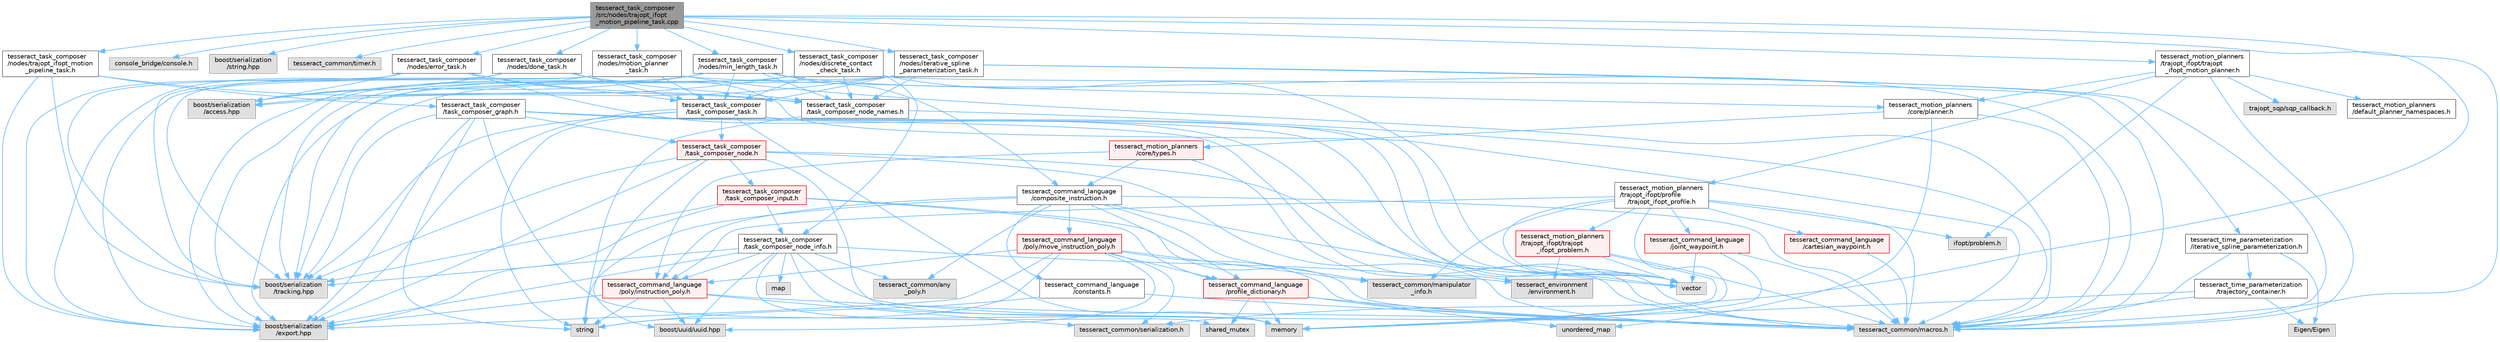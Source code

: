 digraph "tesseract_task_composer/src/nodes/trajopt_ifopt_motion_pipeline_task.cpp"
{
 // LATEX_PDF_SIZE
  bgcolor="transparent";
  edge [fontname=Helvetica,fontsize=10,labelfontname=Helvetica,labelfontsize=10];
  node [fontname=Helvetica,fontsize=10,shape=box,height=0.2,width=0.4];
  Node1 [label="tesseract_task_composer\l/src/nodes/trajopt_ifopt\l_motion_pipeline_task.cpp",height=0.2,width=0.4,color="gray40", fillcolor="grey60", style="filled", fontcolor="black",tooltip=" "];
  Node1 -> Node2 [color="steelblue1",style="solid"];
  Node2 [label="tesseract_common/macros.h",height=0.2,width=0.4,color="grey60", fillcolor="#E0E0E0", style="filled",tooltip=" "];
  Node1 -> Node3 [color="steelblue1",style="solid"];
  Node3 [label="console_bridge/console.h",height=0.2,width=0.4,color="grey60", fillcolor="#E0E0E0", style="filled",tooltip=" "];
  Node1 -> Node4 [color="steelblue1",style="solid"];
  Node4 [label="boost/serialization\l/string.hpp",height=0.2,width=0.4,color="grey60", fillcolor="#E0E0E0", style="filled",tooltip=" "];
  Node1 -> Node5 [color="steelblue1",style="solid"];
  Node5 [label="tesseract_common/timer.h",height=0.2,width=0.4,color="grey60", fillcolor="#E0E0E0", style="filled",tooltip=" "];
  Node1 -> Node6 [color="steelblue1",style="solid"];
  Node6 [label="tesseract_task_composer\l/nodes/trajopt_ifopt_motion\l_pipeline_task.h",height=0.2,width=0.4,color="grey40", fillcolor="white", style="filled",URL="$d2/d10/trajopt__ifopt__motion__pipeline__task_8h.html",tooltip=" "];
  Node6 -> Node7 [color="steelblue1",style="solid"];
  Node7 [label="tesseract_task_composer\l/task_composer_graph.h",height=0.2,width=0.4,color="grey40", fillcolor="white", style="filled",URL="$d4/d58/task__composer__graph_8h.html",tooltip="A task graph."];
  Node7 -> Node2 [color="steelblue1",style="solid"];
  Node7 -> Node8 [color="steelblue1",style="solid"];
  Node8 [label="string",height=0.2,width=0.4,color="grey60", fillcolor="#E0E0E0", style="filled",tooltip=" "];
  Node7 -> Node9 [color="steelblue1",style="solid"];
  Node9 [label="vector",height=0.2,width=0.4,color="grey60", fillcolor="#E0E0E0", style="filled",tooltip=" "];
  Node7 -> Node10 [color="steelblue1",style="solid"];
  Node10 [label="memory",height=0.2,width=0.4,color="grey60", fillcolor="#E0E0E0", style="filled",tooltip=" "];
  Node7 -> Node11 [color="steelblue1",style="solid"];
  Node11 [label="tesseract_task_composer\l/task_composer_node.h",height=0.2,width=0.4,color="red", fillcolor="#FFF0F0", style="filled",URL="$da/dbe/task__composer__node_8h.html",tooltip="A node in the pipeline."];
  Node11 -> Node2 [color="steelblue1",style="solid"];
  Node11 -> Node10 [color="steelblue1",style="solid"];
  Node11 -> Node9 [color="steelblue1",style="solid"];
  Node11 -> Node12 [color="steelblue1",style="solid"];
  Node12 [label="boost/uuid/uuid.hpp",height=0.2,width=0.4,color="grey60", fillcolor="#E0E0E0", style="filled",tooltip=" "];
  Node11 -> Node13 [color="steelblue1",style="solid"];
  Node13 [label="tesseract_task_composer\l/task_composer_input.h",height=0.2,width=0.4,color="red", fillcolor="#FFF0F0", style="filled",URL="$db/ddf/task__composer__input_8h.html",tooltip="The input data structure to the pipeline."];
  Node13 -> Node2 [color="steelblue1",style="solid"];
  Node13 -> Node15 [color="steelblue1",style="solid"];
  Node15 [label="tesseract_command_language\l/profile_dictionary.h",height=0.2,width=0.4,color="red", fillcolor="#FFF0F0", style="filled",URL="$dd/dd6/profile__dictionary_8h.html",tooltip="This is a profile dictionary for storing all profiles."];
  Node15 -> Node2 [color="steelblue1",style="solid"];
  Node15 -> Node19 [color="steelblue1",style="solid"];
  Node19 [label="unordered_map",height=0.2,width=0.4,color="grey60", fillcolor="#E0E0E0", style="filled",tooltip=" "];
  Node15 -> Node10 [color="steelblue1",style="solid"];
  Node15 -> Node21 [color="steelblue1",style="solid"];
  Node21 [label="shared_mutex",height=0.2,width=0.4,color="grey60", fillcolor="#E0E0E0", style="filled",tooltip=" "];
  Node13 -> Node26 [color="steelblue1",style="solid"];
  Node26 [label="tesseract_task_composer\l/task_composer_node_info.h",height=0.2,width=0.4,color="grey40", fillcolor="white", style="filled",URL="$d7/d2c/task__composer__node__info_8h.html",tooltip="Task composer node info."];
  Node26 -> Node2 [color="steelblue1",style="solid"];
  Node26 -> Node10 [color="steelblue1",style="solid"];
  Node26 -> Node21 [color="steelblue1",style="solid"];
  Node26 -> Node27 [color="steelblue1",style="solid"];
  Node27 [label="map",height=0.2,width=0.4,color="grey60", fillcolor="#E0E0E0", style="filled",tooltip=" "];
  Node26 -> Node12 [color="steelblue1",style="solid"];
  Node26 -> Node28 [color="steelblue1",style="solid"];
  Node28 [label="tesseract_environment\l/environment.h",height=0.2,width=0.4,color="grey60", fillcolor="#E0E0E0", style="filled",tooltip=" "];
  Node26 -> Node29 [color="steelblue1",style="solid"];
  Node29 [label="tesseract_command_language\l/poly/instruction_poly.h",height=0.2,width=0.4,color="red", fillcolor="#FFF0F0", style="filled",URL="$d1/db1/instruction__poly_8h.html",tooltip=" "];
  Node29 -> Node2 [color="steelblue1",style="solid"];
  Node29 -> Node8 [color="steelblue1",style="solid"];
  Node29 -> Node24 [color="steelblue1",style="solid"];
  Node24 [label="boost/serialization\l/export.hpp",height=0.2,width=0.4,color="grey60", fillcolor="#E0E0E0", style="filled",tooltip=" "];
  Node29 -> Node12 [color="steelblue1",style="solid"];
  Node29 -> Node33 [color="steelblue1",style="solid"];
  Node33 [label="tesseract_common/serialization.h",height=0.2,width=0.4,color="grey60", fillcolor="#E0E0E0", style="filled",tooltip=" "];
  Node26 -> Node23 [color="steelblue1",style="solid"];
  Node23 [label="tesseract_common/any\l_poly.h",height=0.2,width=0.4,color="grey60", fillcolor="#E0E0E0", style="filled",tooltip=" "];
  Node26 -> Node24 [color="steelblue1",style="solid"];
  Node26 -> Node25 [color="steelblue1",style="solid"];
  Node25 [label="boost/serialization\l/tracking.hpp",height=0.2,width=0.4,color="grey60", fillcolor="#E0E0E0", style="filled",tooltip=" "];
  Node13 -> Node24 [color="steelblue1",style="solid"];
  Node13 -> Node25 [color="steelblue1",style="solid"];
  Node11 -> Node24 [color="steelblue1",style="solid"];
  Node11 -> Node25 [color="steelblue1",style="solid"];
  Node7 -> Node24 [color="steelblue1",style="solid"];
  Node7 -> Node25 [color="steelblue1",style="solid"];
  Node6 -> Node36 [color="steelblue1",style="solid"];
  Node36 [label="tesseract_task_composer\l/task_composer_node_names.h",height=0.2,width=0.4,color="grey40", fillcolor="white", style="filled",URL="$d3/da7/task__composer__node__names_8h.html",tooltip="Contains default node names."];
  Node36 -> Node2 [color="steelblue1",style="solid"];
  Node36 -> Node8 [color="steelblue1",style="solid"];
  Node6 -> Node24 [color="steelblue1",style="solid"];
  Node6 -> Node25 [color="steelblue1",style="solid"];
  Node1 -> Node37 [color="steelblue1",style="solid"];
  Node37 [label="tesseract_task_composer\l/nodes/motion_planner\l_task.h",height=0.2,width=0.4,color="grey40", fillcolor="white", style="filled",URL="$db/dd9/motion__planner__task_8h.html",tooltip="Task Composer motion planner task."];
  Node37 -> Node2 [color="steelblue1",style="solid"];
  Node37 -> Node38 [color="steelblue1",style="solid"];
  Node38 [label="boost/serialization\l/access.hpp",height=0.2,width=0.4,color="grey60", fillcolor="#E0E0E0", style="filled",tooltip=" "];
  Node37 -> Node39 [color="steelblue1",style="solid"];
  Node39 [label="tesseract_task_composer\l/task_composer_task.h",height=0.2,width=0.4,color="grey40", fillcolor="white", style="filled",URL="$da/d71/task__composer__task_8h.html",tooltip="A task in the pipeline."];
  Node39 -> Node2 [color="steelblue1",style="solid"];
  Node39 -> Node8 [color="steelblue1",style="solid"];
  Node39 -> Node9 [color="steelblue1",style="solid"];
  Node39 -> Node10 [color="steelblue1",style="solid"];
  Node39 -> Node11 [color="steelblue1",style="solid"];
  Node39 -> Node24 [color="steelblue1",style="solid"];
  Node39 -> Node25 [color="steelblue1",style="solid"];
  Node37 -> Node40 [color="steelblue1",style="solid"];
  Node40 [label="tesseract_motion_planners\l/core/planner.h",height=0.2,width=0.4,color="grey40", fillcolor="white", style="filled",URL="$d7/d8c/planner_8h.html",tooltip="Planner Interface Class."];
  Node40 -> Node2 [color="steelblue1",style="solid"];
  Node40 -> Node19 [color="steelblue1",style="solid"];
  Node40 -> Node41 [color="steelblue1",style="solid"];
  Node41 [label="tesseract_motion_planners\l/core/types.h",height=0.2,width=0.4,color="red", fillcolor="#FFF0F0", style="filled",URL="$d1/d6d/tesseract__motion__planners_2core_2include_2tesseract__motion__planners_2core_2types_8h.html",tooltip=" "];
  Node41 -> Node28 [color="steelblue1",style="solid"];
  Node41 -> Node29 [color="steelblue1",style="solid"];
  Node41 -> Node43 [color="steelblue1",style="solid"];
  Node43 [label="tesseract_command_language\l/composite_instruction.h",height=0.2,width=0.4,color="grey40", fillcolor="white", style="filled",URL="$d5/df7/composite__instruction_8h.html",tooltip=" "];
  Node43 -> Node2 [color="steelblue1",style="solid"];
  Node43 -> Node9 [color="steelblue1",style="solid"];
  Node43 -> Node8 [color="steelblue1",style="solid"];
  Node43 -> Node29 [color="steelblue1",style="solid"];
  Node43 -> Node44 [color="steelblue1",style="solid"];
  Node44 [label="tesseract_command_language\l/poly/move_instruction_poly.h",height=0.2,width=0.4,color="red", fillcolor="#FFF0F0", style="filled",URL="$dc/df1/move__instruction__poly_8h.html",tooltip="The move instruction interface."];
  Node44 -> Node2 [color="steelblue1",style="solid"];
  Node44 -> Node8 [color="steelblue1",style="solid"];
  Node44 -> Node24 [color="steelblue1",style="solid"];
  Node44 -> Node12 [color="steelblue1",style="solid"];
  Node44 -> Node29 [color="steelblue1",style="solid"];
  Node44 -> Node15 [color="steelblue1",style="solid"];
  Node44 -> Node49 [color="steelblue1",style="solid"];
  Node49 [label="tesseract_common/manipulator\l_info.h",height=0.2,width=0.4,color="grey60", fillcolor="#E0E0E0", style="filled",tooltip=" "];
  Node44 -> Node33 [color="steelblue1",style="solid"];
  Node43 -> Node50 [color="steelblue1",style="solid"];
  Node50 [label="tesseract_command_language\l/constants.h",height=0.2,width=0.4,color="grey40", fillcolor="white", style="filled",URL="$d2/d6f/constants_8h.html",tooltip="Containst Tesseract Command Language constants."];
  Node50 -> Node2 [color="steelblue1",style="solid"];
  Node50 -> Node8 [color="steelblue1",style="solid"];
  Node43 -> Node15 [color="steelblue1",style="solid"];
  Node43 -> Node49 [color="steelblue1",style="solid"];
  Node43 -> Node23 [color="steelblue1",style="solid"];
  Node37 -> Node24 [color="steelblue1",style="solid"];
  Node37 -> Node25 [color="steelblue1",style="solid"];
  Node1 -> Node51 [color="steelblue1",style="solid"];
  Node51 [label="tesseract_task_composer\l/nodes/min_length_task.h",height=0.2,width=0.4,color="grey40", fillcolor="white", style="filled",URL="$d3/d6c/min__length__task_8h.html",tooltip="Task for processing the seed so it meets a minimum length. Planners like trajopt need at least 10 sta..."];
  Node51 -> Node2 [color="steelblue1",style="solid"];
  Node51 -> Node38 [color="steelblue1",style="solid"];
  Node51 -> Node39 [color="steelblue1",style="solid"];
  Node51 -> Node36 [color="steelblue1",style="solid"];
  Node51 -> Node43 [color="steelblue1",style="solid"];
  Node51 -> Node24 [color="steelblue1",style="solid"];
  Node51 -> Node25 [color="steelblue1",style="solid"];
  Node1 -> Node52 [color="steelblue1",style="solid"];
  Node52 [label="tesseract_task_composer\l/nodes/discrete_contact\l_check_task.h",height=0.2,width=0.4,color="grey40", fillcolor="white", style="filled",URL="$d1/d26/discrete__contact__check__task_8h.html",tooltip="Discrete Collision check trajectory task."];
  Node52 -> Node2 [color="steelblue1",style="solid"];
  Node52 -> Node38 [color="steelblue1",style="solid"];
  Node52 -> Node9 [color="steelblue1",style="solid"];
  Node52 -> Node39 [color="steelblue1",style="solid"];
  Node52 -> Node26 [color="steelblue1",style="solid"];
  Node52 -> Node36 [color="steelblue1",style="solid"];
  Node52 -> Node24 [color="steelblue1",style="solid"];
  Node52 -> Node25 [color="steelblue1",style="solid"];
  Node1 -> Node53 [color="steelblue1",style="solid"];
  Node53 [label="tesseract_task_composer\l/nodes/iterative_spline\l_parameterization_task.h",height=0.2,width=0.4,color="grey40", fillcolor="white", style="filled",URL="$d3/db1/iterative__spline__parameterization__task_8h.html",tooltip="Perform iterative spline time parameterization."];
  Node53 -> Node2 [color="steelblue1",style="solid"];
  Node53 -> Node38 [color="steelblue1",style="solid"];
  Node53 -> Node39 [color="steelblue1",style="solid"];
  Node53 -> Node36 [color="steelblue1",style="solid"];
  Node53 -> Node54 [color="steelblue1",style="solid"];
  Node54 [label="tesseract_time_parameterization\l/iterative_spline_parameterization.h",height=0.2,width=0.4,color="grey40", fillcolor="white", style="filled",URL="$d3/d2c/iterative__spline__parameterization_8h.html",tooltip=" "];
  Node54 -> Node2 [color="steelblue1",style="solid"];
  Node54 -> Node55 [color="steelblue1",style="solid"];
  Node55 [label="Eigen/Eigen",height=0.2,width=0.4,color="grey60", fillcolor="#E0E0E0", style="filled",tooltip=" "];
  Node54 -> Node56 [color="steelblue1",style="solid"];
  Node56 [label="tesseract_time_parameterization\l/trajectory_container.h",height=0.2,width=0.4,color="grey40", fillcolor="white", style="filled",URL="$d5/de8/trajectory__container_8h.html",tooltip="Creates an interface for contaning different trajectory data structures."];
  Node56 -> Node2 [color="steelblue1",style="solid"];
  Node56 -> Node55 [color="steelblue1",style="solid"];
  Node56 -> Node10 [color="steelblue1",style="solid"];
  Node53 -> Node24 [color="steelblue1",style="solid"];
  Node53 -> Node25 [color="steelblue1",style="solid"];
  Node1 -> Node57 [color="steelblue1",style="solid"];
  Node57 [label="tesseract_task_composer\l/nodes/done_task.h",height=0.2,width=0.4,color="grey40", fillcolor="white", style="filled",URL="$d5/d86/done__task_8h.html",tooltip=" "];
  Node57 -> Node2 [color="steelblue1",style="solid"];
  Node57 -> Node38 [color="steelblue1",style="solid"];
  Node57 -> Node39 [color="steelblue1",style="solid"];
  Node57 -> Node36 [color="steelblue1",style="solid"];
  Node57 -> Node24 [color="steelblue1",style="solid"];
  Node57 -> Node25 [color="steelblue1",style="solid"];
  Node1 -> Node58 [color="steelblue1",style="solid"];
  Node58 [label="tesseract_task_composer\l/nodes/error_task.h",height=0.2,width=0.4,color="grey40", fillcolor="white", style="filled",URL="$d4/d4c/error__task_8h.html",tooltip=" "];
  Node58 -> Node2 [color="steelblue1",style="solid"];
  Node58 -> Node38 [color="steelblue1",style="solid"];
  Node58 -> Node39 [color="steelblue1",style="solid"];
  Node58 -> Node36 [color="steelblue1",style="solid"];
  Node58 -> Node24 [color="steelblue1",style="solid"];
  Node58 -> Node25 [color="steelblue1",style="solid"];
  Node1 -> Node59 [color="steelblue1",style="solid"];
  Node59 [label="tesseract_motion_planners\l/trajopt_ifopt/trajopt\l_ifopt_motion_planner.h",height=0.2,width=0.4,color="grey40", fillcolor="white", style="filled",URL="$d6/d25/trajopt__ifopt__motion__planner_8h.html",tooltip=" "];
  Node59 -> Node2 [color="steelblue1",style="solid"];
  Node59 -> Node60 [color="steelblue1",style="solid"];
  Node60 [label="ifopt/problem.h",height=0.2,width=0.4,color="grey60", fillcolor="#E0E0E0", style="filled",tooltip=" "];
  Node59 -> Node61 [color="steelblue1",style="solid"];
  Node61 [label="trajopt_sqp/sqp_callback.h",height=0.2,width=0.4,color="grey60", fillcolor="#E0E0E0", style="filled",tooltip=" "];
  Node59 -> Node62 [color="steelblue1",style="solid"];
  Node62 [label="tesseract_motion_planners\l/default_planner_namespaces.h",height=0.2,width=0.4,color="grey40", fillcolor="white", style="filled",URL="$de/d3a/default__planner__namespaces_8h.html",tooltip="A collection of motion planner profile namespaces."];
  Node59 -> Node40 [color="steelblue1",style="solid"];
  Node59 -> Node63 [color="steelblue1",style="solid"];
  Node63 [label="tesseract_motion_planners\l/trajopt_ifopt/profile\l/trajopt_ifopt_profile.h",height=0.2,width=0.4,color="grey40", fillcolor="white", style="filled",URL="$d3/da7/trajopt__ifopt__profile_8h.html",tooltip=" "];
  Node63 -> Node2 [color="steelblue1",style="solid"];
  Node63 -> Node9 [color="steelblue1",style="solid"];
  Node63 -> Node10 [color="steelblue1",style="solid"];
  Node63 -> Node60 [color="steelblue1",style="solid"];
  Node63 -> Node29 [color="steelblue1",style="solid"];
  Node63 -> Node49 [color="steelblue1",style="solid"];
  Node63 -> Node64 [color="steelblue1",style="solid"];
  Node64 [label="tesseract_motion_planners\l/trajopt_ifopt/trajopt\l_ifopt_problem.h",height=0.2,width=0.4,color="red", fillcolor="#FFF0F0", style="filled",URL="$d1/d0e/trajopt__ifopt__problem_8h.html",tooltip=" "];
  Node64 -> Node2 [color="steelblue1",style="solid"];
  Node64 -> Node9 [color="steelblue1",style="solid"];
  Node64 -> Node10 [color="steelblue1",style="solid"];
  Node64 -> Node28 [color="steelblue1",style="solid"];
  Node63 -> Node67 [color="steelblue1",style="solid"];
  Node67 [label="tesseract_command_language\l/joint_waypoint.h",height=0.2,width=0.4,color="red", fillcolor="#FFF0F0", style="filled",URL="$d7/d1f/joint__waypoint_8h.html",tooltip=" "];
  Node67 -> Node2 [color="steelblue1",style="solid"];
  Node67 -> Node10 [color="steelblue1",style="solid"];
  Node67 -> Node9 [color="steelblue1",style="solid"];
  Node63 -> Node70 [color="steelblue1",style="solid"];
  Node70 [label="tesseract_command_language\l/cartesian_waypoint.h",height=0.2,width=0.4,color="red", fillcolor="#FFF0F0", style="filled",URL="$d3/d18/cartesian__waypoint_8h.html",tooltip=" "];
  Node70 -> Node2 [color="steelblue1",style="solid"];
  Node1 -> Node33 [color="steelblue1",style="solid"];
}
